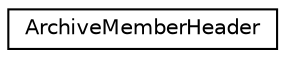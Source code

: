 digraph "Graphical Class Hierarchy"
{
  edge [fontname="Helvetica",fontsize="10",labelfontname="Helvetica",labelfontsize="10"];
  node [fontname="Helvetica",fontsize="10",shape=record];
  rankdir="LR";
  Node0 [label="ArchiveMemberHeader",height=0.2,width=0.4,color="black", fillcolor="white", style="filled",URL="$class_archive_member_header.html"];
}
